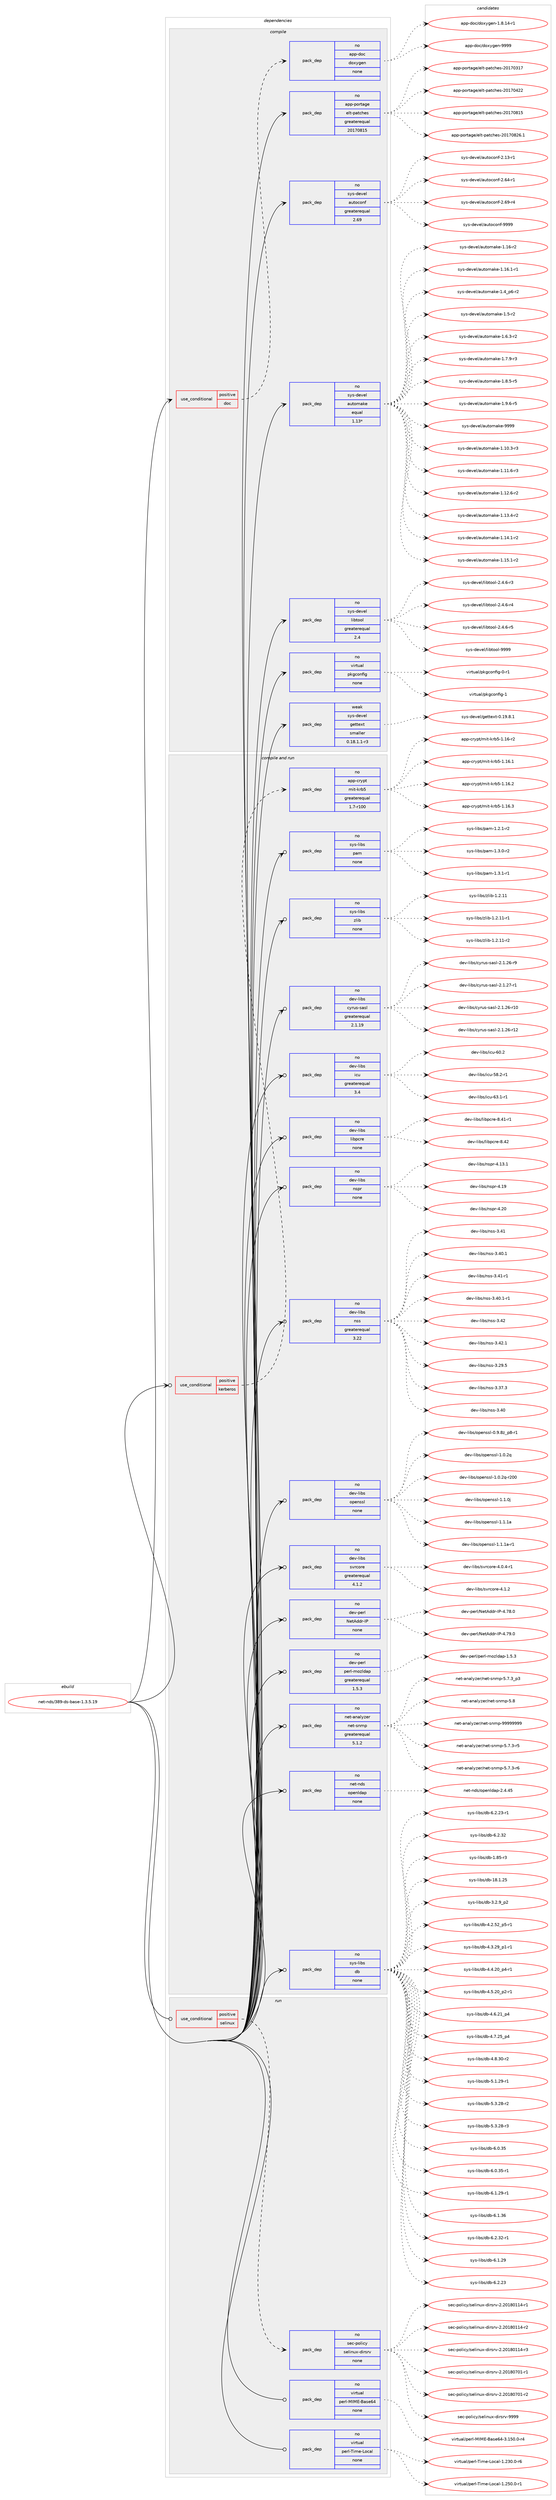 digraph prolog {

# *************
# Graph options
# *************

newrank=true;
concentrate=true;
compound=true;
graph [rankdir=LR,fontname=Helvetica,fontsize=10,ranksep=1.5];#, ranksep=2.5, nodesep=0.2];
edge  [arrowhead=vee];
node  [fontname=Helvetica,fontsize=10];

# **********
# The ebuild
# **********

subgraph cluster_leftcol {
color=gray;
rank=same;
label=<<i>ebuild</i>>;
id [label="net-nds/389-ds-base-1.3.5.19", color=red, width=4, href="../net-nds/389-ds-base-1.3.5.19.svg"];
}

# ****************
# The dependencies
# ****************

subgraph cluster_midcol {
color=gray;
label=<<i>dependencies</i>>;
subgraph cluster_compile {
fillcolor="#eeeeee";
style=filled;
label=<<i>compile</i>>;
subgraph cond730 {
dependency4097 [label=<<TABLE BORDER="0" CELLBORDER="1" CELLSPACING="0" CELLPADDING="4"><TR><TD ROWSPAN="3" CELLPADDING="10">use_conditional</TD></TR><TR><TD>positive</TD></TR><TR><TD>doc</TD></TR></TABLE>>, shape=none, color=red];
subgraph pack3252 {
dependency4098 [label=<<TABLE BORDER="0" CELLBORDER="1" CELLSPACING="0" CELLPADDING="4" WIDTH="220"><TR><TD ROWSPAN="6" CELLPADDING="30">pack_dep</TD></TR><TR><TD WIDTH="110">no</TD></TR><TR><TD>app-doc</TD></TR><TR><TD>doxygen</TD></TR><TR><TD>none</TD></TR><TR><TD></TD></TR></TABLE>>, shape=none, color=blue];
}
dependency4097:e -> dependency4098:w [weight=20,style="dashed",arrowhead="vee"];
}
id:e -> dependency4097:w [weight=20,style="solid",arrowhead="vee"];
subgraph pack3253 {
dependency4099 [label=<<TABLE BORDER="0" CELLBORDER="1" CELLSPACING="0" CELLPADDING="4" WIDTH="220"><TR><TD ROWSPAN="6" CELLPADDING="30">pack_dep</TD></TR><TR><TD WIDTH="110">no</TD></TR><TR><TD>app-portage</TD></TR><TR><TD>elt-patches</TD></TR><TR><TD>greaterequal</TD></TR><TR><TD>20170815</TD></TR></TABLE>>, shape=none, color=blue];
}
id:e -> dependency4099:w [weight=20,style="solid",arrowhead="vee"];
subgraph pack3254 {
dependency4100 [label=<<TABLE BORDER="0" CELLBORDER="1" CELLSPACING="0" CELLPADDING="4" WIDTH="220"><TR><TD ROWSPAN="6" CELLPADDING="30">pack_dep</TD></TR><TR><TD WIDTH="110">no</TD></TR><TR><TD>sys-devel</TD></TR><TR><TD>autoconf</TD></TR><TR><TD>greaterequal</TD></TR><TR><TD>2.69</TD></TR></TABLE>>, shape=none, color=blue];
}
id:e -> dependency4100:w [weight=20,style="solid",arrowhead="vee"];
subgraph pack3255 {
dependency4101 [label=<<TABLE BORDER="0" CELLBORDER="1" CELLSPACING="0" CELLPADDING="4" WIDTH="220"><TR><TD ROWSPAN="6" CELLPADDING="30">pack_dep</TD></TR><TR><TD WIDTH="110">no</TD></TR><TR><TD>sys-devel</TD></TR><TR><TD>automake</TD></TR><TR><TD>equal</TD></TR><TR><TD>1.13*</TD></TR></TABLE>>, shape=none, color=blue];
}
id:e -> dependency4101:w [weight=20,style="solid",arrowhead="vee"];
subgraph pack3256 {
dependency4102 [label=<<TABLE BORDER="0" CELLBORDER="1" CELLSPACING="0" CELLPADDING="4" WIDTH="220"><TR><TD ROWSPAN="6" CELLPADDING="30">pack_dep</TD></TR><TR><TD WIDTH="110">no</TD></TR><TR><TD>sys-devel</TD></TR><TR><TD>libtool</TD></TR><TR><TD>greaterequal</TD></TR><TR><TD>2.4</TD></TR></TABLE>>, shape=none, color=blue];
}
id:e -> dependency4102:w [weight=20,style="solid",arrowhead="vee"];
subgraph pack3257 {
dependency4103 [label=<<TABLE BORDER="0" CELLBORDER="1" CELLSPACING="0" CELLPADDING="4" WIDTH="220"><TR><TD ROWSPAN="6" CELLPADDING="30">pack_dep</TD></TR><TR><TD WIDTH="110">no</TD></TR><TR><TD>virtual</TD></TR><TR><TD>pkgconfig</TD></TR><TR><TD>none</TD></TR><TR><TD></TD></TR></TABLE>>, shape=none, color=blue];
}
id:e -> dependency4103:w [weight=20,style="solid",arrowhead="vee"];
subgraph pack3258 {
dependency4104 [label=<<TABLE BORDER="0" CELLBORDER="1" CELLSPACING="0" CELLPADDING="4" WIDTH="220"><TR><TD ROWSPAN="6" CELLPADDING="30">pack_dep</TD></TR><TR><TD WIDTH="110">weak</TD></TR><TR><TD>sys-devel</TD></TR><TR><TD>gettext</TD></TR><TR><TD>smaller</TD></TR><TR><TD>0.18.1.1-r3</TD></TR></TABLE>>, shape=none, color=blue];
}
id:e -> dependency4104:w [weight=20,style="solid",arrowhead="vee"];
}
subgraph cluster_compileandrun {
fillcolor="#eeeeee";
style=filled;
label=<<i>compile and run</i>>;
subgraph cond731 {
dependency4105 [label=<<TABLE BORDER="0" CELLBORDER="1" CELLSPACING="0" CELLPADDING="4"><TR><TD ROWSPAN="3" CELLPADDING="10">use_conditional</TD></TR><TR><TD>positive</TD></TR><TR><TD>kerberos</TD></TR></TABLE>>, shape=none, color=red];
subgraph pack3259 {
dependency4106 [label=<<TABLE BORDER="0" CELLBORDER="1" CELLSPACING="0" CELLPADDING="4" WIDTH="220"><TR><TD ROWSPAN="6" CELLPADDING="30">pack_dep</TD></TR><TR><TD WIDTH="110">no</TD></TR><TR><TD>app-crypt</TD></TR><TR><TD>mit-krb5</TD></TR><TR><TD>greaterequal</TD></TR><TR><TD>1.7-r100</TD></TR></TABLE>>, shape=none, color=blue];
}
dependency4105:e -> dependency4106:w [weight=20,style="dashed",arrowhead="vee"];
}
id:e -> dependency4105:w [weight=20,style="solid",arrowhead="odotvee"];
subgraph pack3260 {
dependency4107 [label=<<TABLE BORDER="0" CELLBORDER="1" CELLSPACING="0" CELLPADDING="4" WIDTH="220"><TR><TD ROWSPAN="6" CELLPADDING="30">pack_dep</TD></TR><TR><TD WIDTH="110">no</TD></TR><TR><TD>dev-libs</TD></TR><TR><TD>cyrus-sasl</TD></TR><TR><TD>greaterequal</TD></TR><TR><TD>2.1.19</TD></TR></TABLE>>, shape=none, color=blue];
}
id:e -> dependency4107:w [weight=20,style="solid",arrowhead="odotvee"];
subgraph pack3261 {
dependency4108 [label=<<TABLE BORDER="0" CELLBORDER="1" CELLSPACING="0" CELLPADDING="4" WIDTH="220"><TR><TD ROWSPAN="6" CELLPADDING="30">pack_dep</TD></TR><TR><TD WIDTH="110">no</TD></TR><TR><TD>dev-libs</TD></TR><TR><TD>icu</TD></TR><TR><TD>greaterequal</TD></TR><TR><TD>3.4</TD></TR></TABLE>>, shape=none, color=blue];
}
id:e -> dependency4108:w [weight=20,style="solid",arrowhead="odotvee"];
subgraph pack3262 {
dependency4109 [label=<<TABLE BORDER="0" CELLBORDER="1" CELLSPACING="0" CELLPADDING="4" WIDTH="220"><TR><TD ROWSPAN="6" CELLPADDING="30">pack_dep</TD></TR><TR><TD WIDTH="110">no</TD></TR><TR><TD>dev-libs</TD></TR><TR><TD>libpcre</TD></TR><TR><TD>none</TD></TR><TR><TD></TD></TR></TABLE>>, shape=none, color=blue];
}
id:e -> dependency4109:w [weight=20,style="solid",arrowhead="odotvee"];
subgraph pack3263 {
dependency4110 [label=<<TABLE BORDER="0" CELLBORDER="1" CELLSPACING="0" CELLPADDING="4" WIDTH="220"><TR><TD ROWSPAN="6" CELLPADDING="30">pack_dep</TD></TR><TR><TD WIDTH="110">no</TD></TR><TR><TD>dev-libs</TD></TR><TR><TD>nspr</TD></TR><TR><TD>none</TD></TR><TR><TD></TD></TR></TABLE>>, shape=none, color=blue];
}
id:e -> dependency4110:w [weight=20,style="solid",arrowhead="odotvee"];
subgraph pack3264 {
dependency4111 [label=<<TABLE BORDER="0" CELLBORDER="1" CELLSPACING="0" CELLPADDING="4" WIDTH="220"><TR><TD ROWSPAN="6" CELLPADDING="30">pack_dep</TD></TR><TR><TD WIDTH="110">no</TD></TR><TR><TD>dev-libs</TD></TR><TR><TD>nss</TD></TR><TR><TD>greaterequal</TD></TR><TR><TD>3.22</TD></TR></TABLE>>, shape=none, color=blue];
}
id:e -> dependency4111:w [weight=20,style="solid",arrowhead="odotvee"];
subgraph pack3265 {
dependency4112 [label=<<TABLE BORDER="0" CELLBORDER="1" CELLSPACING="0" CELLPADDING="4" WIDTH="220"><TR><TD ROWSPAN="6" CELLPADDING="30">pack_dep</TD></TR><TR><TD WIDTH="110">no</TD></TR><TR><TD>dev-libs</TD></TR><TR><TD>openssl</TD></TR><TR><TD>none</TD></TR><TR><TD></TD></TR></TABLE>>, shape=none, color=blue];
}
id:e -> dependency4112:w [weight=20,style="solid",arrowhead="odotvee"];
subgraph pack3266 {
dependency4113 [label=<<TABLE BORDER="0" CELLBORDER="1" CELLSPACING="0" CELLPADDING="4" WIDTH="220"><TR><TD ROWSPAN="6" CELLPADDING="30">pack_dep</TD></TR><TR><TD WIDTH="110">no</TD></TR><TR><TD>dev-libs</TD></TR><TR><TD>svrcore</TD></TR><TR><TD>greaterequal</TD></TR><TR><TD>4.1.2</TD></TR></TABLE>>, shape=none, color=blue];
}
id:e -> dependency4113:w [weight=20,style="solid",arrowhead="odotvee"];
subgraph pack3267 {
dependency4114 [label=<<TABLE BORDER="0" CELLBORDER="1" CELLSPACING="0" CELLPADDING="4" WIDTH="220"><TR><TD ROWSPAN="6" CELLPADDING="30">pack_dep</TD></TR><TR><TD WIDTH="110">no</TD></TR><TR><TD>dev-perl</TD></TR><TR><TD>NetAddr-IP</TD></TR><TR><TD>none</TD></TR><TR><TD></TD></TR></TABLE>>, shape=none, color=blue];
}
id:e -> dependency4114:w [weight=20,style="solid",arrowhead="odotvee"];
subgraph pack3268 {
dependency4115 [label=<<TABLE BORDER="0" CELLBORDER="1" CELLSPACING="0" CELLPADDING="4" WIDTH="220"><TR><TD ROWSPAN="6" CELLPADDING="30">pack_dep</TD></TR><TR><TD WIDTH="110">no</TD></TR><TR><TD>dev-perl</TD></TR><TR><TD>perl-mozldap</TD></TR><TR><TD>greaterequal</TD></TR><TR><TD>1.5.3</TD></TR></TABLE>>, shape=none, color=blue];
}
id:e -> dependency4115:w [weight=20,style="solid",arrowhead="odotvee"];
subgraph pack3269 {
dependency4116 [label=<<TABLE BORDER="0" CELLBORDER="1" CELLSPACING="0" CELLPADDING="4" WIDTH="220"><TR><TD ROWSPAN="6" CELLPADDING="30">pack_dep</TD></TR><TR><TD WIDTH="110">no</TD></TR><TR><TD>net-analyzer</TD></TR><TR><TD>net-snmp</TD></TR><TR><TD>greaterequal</TD></TR><TR><TD>5.1.2</TD></TR></TABLE>>, shape=none, color=blue];
}
id:e -> dependency4116:w [weight=20,style="solid",arrowhead="odotvee"];
subgraph pack3270 {
dependency4117 [label=<<TABLE BORDER="0" CELLBORDER="1" CELLSPACING="0" CELLPADDING="4" WIDTH="220"><TR><TD ROWSPAN="6" CELLPADDING="30">pack_dep</TD></TR><TR><TD WIDTH="110">no</TD></TR><TR><TD>net-nds</TD></TR><TR><TD>openldap</TD></TR><TR><TD>none</TD></TR><TR><TD></TD></TR></TABLE>>, shape=none, color=blue];
}
id:e -> dependency4117:w [weight=20,style="solid",arrowhead="odotvee"];
subgraph pack3271 {
dependency4118 [label=<<TABLE BORDER="0" CELLBORDER="1" CELLSPACING="0" CELLPADDING="4" WIDTH="220"><TR><TD ROWSPAN="6" CELLPADDING="30">pack_dep</TD></TR><TR><TD WIDTH="110">no</TD></TR><TR><TD>sys-libs</TD></TR><TR><TD>db</TD></TR><TR><TD>none</TD></TR><TR><TD></TD></TR></TABLE>>, shape=none, color=blue];
}
id:e -> dependency4118:w [weight=20,style="solid",arrowhead="odotvee"];
subgraph pack3272 {
dependency4119 [label=<<TABLE BORDER="0" CELLBORDER="1" CELLSPACING="0" CELLPADDING="4" WIDTH="220"><TR><TD ROWSPAN="6" CELLPADDING="30">pack_dep</TD></TR><TR><TD WIDTH="110">no</TD></TR><TR><TD>sys-libs</TD></TR><TR><TD>pam</TD></TR><TR><TD>none</TD></TR><TR><TD></TD></TR></TABLE>>, shape=none, color=blue];
}
id:e -> dependency4119:w [weight=20,style="solid",arrowhead="odotvee"];
subgraph pack3273 {
dependency4120 [label=<<TABLE BORDER="0" CELLBORDER="1" CELLSPACING="0" CELLPADDING="4" WIDTH="220"><TR><TD ROWSPAN="6" CELLPADDING="30">pack_dep</TD></TR><TR><TD WIDTH="110">no</TD></TR><TR><TD>sys-libs</TD></TR><TR><TD>zlib</TD></TR><TR><TD>none</TD></TR><TR><TD></TD></TR></TABLE>>, shape=none, color=blue];
}
id:e -> dependency4120:w [weight=20,style="solid",arrowhead="odotvee"];
}
subgraph cluster_run {
fillcolor="#eeeeee";
style=filled;
label=<<i>run</i>>;
subgraph cond732 {
dependency4121 [label=<<TABLE BORDER="0" CELLBORDER="1" CELLSPACING="0" CELLPADDING="4"><TR><TD ROWSPAN="3" CELLPADDING="10">use_conditional</TD></TR><TR><TD>positive</TD></TR><TR><TD>selinux</TD></TR></TABLE>>, shape=none, color=red];
subgraph pack3274 {
dependency4122 [label=<<TABLE BORDER="0" CELLBORDER="1" CELLSPACING="0" CELLPADDING="4" WIDTH="220"><TR><TD ROWSPAN="6" CELLPADDING="30">pack_dep</TD></TR><TR><TD WIDTH="110">no</TD></TR><TR><TD>sec-policy</TD></TR><TR><TD>selinux-dirsrv</TD></TR><TR><TD>none</TD></TR><TR><TD></TD></TR></TABLE>>, shape=none, color=blue];
}
dependency4121:e -> dependency4122:w [weight=20,style="dashed",arrowhead="vee"];
}
id:e -> dependency4121:w [weight=20,style="solid",arrowhead="odot"];
subgraph pack3275 {
dependency4123 [label=<<TABLE BORDER="0" CELLBORDER="1" CELLSPACING="0" CELLPADDING="4" WIDTH="220"><TR><TD ROWSPAN="6" CELLPADDING="30">pack_dep</TD></TR><TR><TD WIDTH="110">no</TD></TR><TR><TD>virtual</TD></TR><TR><TD>perl-MIME-Base64</TD></TR><TR><TD>none</TD></TR><TR><TD></TD></TR></TABLE>>, shape=none, color=blue];
}
id:e -> dependency4123:w [weight=20,style="solid",arrowhead="odot"];
subgraph pack3276 {
dependency4124 [label=<<TABLE BORDER="0" CELLBORDER="1" CELLSPACING="0" CELLPADDING="4" WIDTH="220"><TR><TD ROWSPAN="6" CELLPADDING="30">pack_dep</TD></TR><TR><TD WIDTH="110">no</TD></TR><TR><TD>virtual</TD></TR><TR><TD>perl-Time-Local</TD></TR><TR><TD>none</TD></TR><TR><TD></TD></TR></TABLE>>, shape=none, color=blue];
}
id:e -> dependency4124:w [weight=20,style="solid",arrowhead="odot"];
}
}

# **************
# The candidates
# **************

subgraph cluster_choices {
rank=same;
color=gray;
label=<<i>candidates</i>>;

subgraph choice3252 {
color=black;
nodesep=1;
choice97112112451001119947100111120121103101110454946564649524511449 [label="app-doc/doxygen-1.8.14-r1", color=red, width=4,href="../app-doc/doxygen-1.8.14-r1.svg"];
choice971121124510011199471001111201211031011104557575757 [label="app-doc/doxygen-9999", color=red, width=4,href="../app-doc/doxygen-9999.svg"];
dependency4098:e -> choice97112112451001119947100111120121103101110454946564649524511449:w [style=dotted,weight="100"];
dependency4098:e -> choice971121124510011199471001111201211031011104557575757:w [style=dotted,weight="100"];
}
subgraph choice3253 {
color=black;
nodesep=1;
choice97112112451121111141169710310147101108116451129711699104101115455048495548514955 [label="app-portage/elt-patches-20170317", color=red, width=4,href="../app-portage/elt-patches-20170317.svg"];
choice97112112451121111141169710310147101108116451129711699104101115455048495548525050 [label="app-portage/elt-patches-20170422", color=red, width=4,href="../app-portage/elt-patches-20170422.svg"];
choice97112112451121111141169710310147101108116451129711699104101115455048495548564953 [label="app-portage/elt-patches-20170815", color=red, width=4,href="../app-portage/elt-patches-20170815.svg"];
choice971121124511211111411697103101471011081164511297116991041011154550484955485650544649 [label="app-portage/elt-patches-20170826.1", color=red, width=4,href="../app-portage/elt-patches-20170826.1.svg"];
dependency4099:e -> choice97112112451121111141169710310147101108116451129711699104101115455048495548514955:w [style=dotted,weight="100"];
dependency4099:e -> choice97112112451121111141169710310147101108116451129711699104101115455048495548525050:w [style=dotted,weight="100"];
dependency4099:e -> choice97112112451121111141169710310147101108116451129711699104101115455048495548564953:w [style=dotted,weight="100"];
dependency4099:e -> choice971121124511211111411697103101471011081164511297116991041011154550484955485650544649:w [style=dotted,weight="100"];
}
subgraph choice3254 {
color=black;
nodesep=1;
choice1151211154510010111810110847971171161119911111010245504649514511449 [label="sys-devel/autoconf-2.13-r1", color=red, width=4,href="../sys-devel/autoconf-2.13-r1.svg"];
choice1151211154510010111810110847971171161119911111010245504654524511449 [label="sys-devel/autoconf-2.64-r1", color=red, width=4,href="../sys-devel/autoconf-2.64-r1.svg"];
choice1151211154510010111810110847971171161119911111010245504654574511452 [label="sys-devel/autoconf-2.69-r4", color=red, width=4,href="../sys-devel/autoconf-2.69-r4.svg"];
choice115121115451001011181011084797117116111991111101024557575757 [label="sys-devel/autoconf-9999", color=red, width=4,href="../sys-devel/autoconf-9999.svg"];
dependency4100:e -> choice1151211154510010111810110847971171161119911111010245504649514511449:w [style=dotted,weight="100"];
dependency4100:e -> choice1151211154510010111810110847971171161119911111010245504654524511449:w [style=dotted,weight="100"];
dependency4100:e -> choice1151211154510010111810110847971171161119911111010245504654574511452:w [style=dotted,weight="100"];
dependency4100:e -> choice115121115451001011181011084797117116111991111101024557575757:w [style=dotted,weight="100"];
}
subgraph choice3255 {
color=black;
nodesep=1;
choice11512111545100101118101108479711711611110997107101454946494846514511451 [label="sys-devel/automake-1.10.3-r3", color=red, width=4,href="../sys-devel/automake-1.10.3-r3.svg"];
choice11512111545100101118101108479711711611110997107101454946494946544511451 [label="sys-devel/automake-1.11.6-r3", color=red, width=4,href="../sys-devel/automake-1.11.6-r3.svg"];
choice11512111545100101118101108479711711611110997107101454946495046544511450 [label="sys-devel/automake-1.12.6-r2", color=red, width=4,href="../sys-devel/automake-1.12.6-r2.svg"];
choice11512111545100101118101108479711711611110997107101454946495146524511450 [label="sys-devel/automake-1.13.4-r2", color=red, width=4,href="../sys-devel/automake-1.13.4-r2.svg"];
choice11512111545100101118101108479711711611110997107101454946495246494511450 [label="sys-devel/automake-1.14.1-r2", color=red, width=4,href="../sys-devel/automake-1.14.1-r2.svg"];
choice11512111545100101118101108479711711611110997107101454946495346494511450 [label="sys-devel/automake-1.15.1-r2", color=red, width=4,href="../sys-devel/automake-1.15.1-r2.svg"];
choice1151211154510010111810110847971171161111099710710145494649544511450 [label="sys-devel/automake-1.16-r2", color=red, width=4,href="../sys-devel/automake-1.16-r2.svg"];
choice11512111545100101118101108479711711611110997107101454946495446494511449 [label="sys-devel/automake-1.16.1-r1", color=red, width=4,href="../sys-devel/automake-1.16.1-r1.svg"];
choice115121115451001011181011084797117116111109971071014549465295112544511450 [label="sys-devel/automake-1.4_p6-r2", color=red, width=4,href="../sys-devel/automake-1.4_p6-r2.svg"];
choice11512111545100101118101108479711711611110997107101454946534511450 [label="sys-devel/automake-1.5-r2", color=red, width=4,href="../sys-devel/automake-1.5-r2.svg"];
choice115121115451001011181011084797117116111109971071014549465446514511450 [label="sys-devel/automake-1.6.3-r2", color=red, width=4,href="../sys-devel/automake-1.6.3-r2.svg"];
choice115121115451001011181011084797117116111109971071014549465546574511451 [label="sys-devel/automake-1.7.9-r3", color=red, width=4,href="../sys-devel/automake-1.7.9-r3.svg"];
choice115121115451001011181011084797117116111109971071014549465646534511453 [label="sys-devel/automake-1.8.5-r5", color=red, width=4,href="../sys-devel/automake-1.8.5-r5.svg"];
choice115121115451001011181011084797117116111109971071014549465746544511453 [label="sys-devel/automake-1.9.6-r5", color=red, width=4,href="../sys-devel/automake-1.9.6-r5.svg"];
choice115121115451001011181011084797117116111109971071014557575757 [label="sys-devel/automake-9999", color=red, width=4,href="../sys-devel/automake-9999.svg"];
dependency4101:e -> choice11512111545100101118101108479711711611110997107101454946494846514511451:w [style=dotted,weight="100"];
dependency4101:e -> choice11512111545100101118101108479711711611110997107101454946494946544511451:w [style=dotted,weight="100"];
dependency4101:e -> choice11512111545100101118101108479711711611110997107101454946495046544511450:w [style=dotted,weight="100"];
dependency4101:e -> choice11512111545100101118101108479711711611110997107101454946495146524511450:w [style=dotted,weight="100"];
dependency4101:e -> choice11512111545100101118101108479711711611110997107101454946495246494511450:w [style=dotted,weight="100"];
dependency4101:e -> choice11512111545100101118101108479711711611110997107101454946495346494511450:w [style=dotted,weight="100"];
dependency4101:e -> choice1151211154510010111810110847971171161111099710710145494649544511450:w [style=dotted,weight="100"];
dependency4101:e -> choice11512111545100101118101108479711711611110997107101454946495446494511449:w [style=dotted,weight="100"];
dependency4101:e -> choice115121115451001011181011084797117116111109971071014549465295112544511450:w [style=dotted,weight="100"];
dependency4101:e -> choice11512111545100101118101108479711711611110997107101454946534511450:w [style=dotted,weight="100"];
dependency4101:e -> choice115121115451001011181011084797117116111109971071014549465446514511450:w [style=dotted,weight="100"];
dependency4101:e -> choice115121115451001011181011084797117116111109971071014549465546574511451:w [style=dotted,weight="100"];
dependency4101:e -> choice115121115451001011181011084797117116111109971071014549465646534511453:w [style=dotted,weight="100"];
dependency4101:e -> choice115121115451001011181011084797117116111109971071014549465746544511453:w [style=dotted,weight="100"];
dependency4101:e -> choice115121115451001011181011084797117116111109971071014557575757:w [style=dotted,weight="100"];
}
subgraph choice3256 {
color=black;
nodesep=1;
choice1151211154510010111810110847108105981161111111084550465246544511451 [label="sys-devel/libtool-2.4.6-r3", color=red, width=4,href="../sys-devel/libtool-2.4.6-r3.svg"];
choice1151211154510010111810110847108105981161111111084550465246544511452 [label="sys-devel/libtool-2.4.6-r4", color=red, width=4,href="../sys-devel/libtool-2.4.6-r4.svg"];
choice1151211154510010111810110847108105981161111111084550465246544511453 [label="sys-devel/libtool-2.4.6-r5", color=red, width=4,href="../sys-devel/libtool-2.4.6-r5.svg"];
choice1151211154510010111810110847108105981161111111084557575757 [label="sys-devel/libtool-9999", color=red, width=4,href="../sys-devel/libtool-9999.svg"];
dependency4102:e -> choice1151211154510010111810110847108105981161111111084550465246544511451:w [style=dotted,weight="100"];
dependency4102:e -> choice1151211154510010111810110847108105981161111111084550465246544511452:w [style=dotted,weight="100"];
dependency4102:e -> choice1151211154510010111810110847108105981161111111084550465246544511453:w [style=dotted,weight="100"];
dependency4102:e -> choice1151211154510010111810110847108105981161111111084557575757:w [style=dotted,weight="100"];
}
subgraph choice3257 {
color=black;
nodesep=1;
choice11810511411611797108471121071039911111010210510345484511449 [label="virtual/pkgconfig-0-r1", color=red, width=4,href="../virtual/pkgconfig-0-r1.svg"];
choice1181051141161179710847112107103991111101021051034549 [label="virtual/pkgconfig-1", color=red, width=4,href="../virtual/pkgconfig-1.svg"];
dependency4103:e -> choice11810511411611797108471121071039911111010210510345484511449:w [style=dotted,weight="100"];
dependency4103:e -> choice1181051141161179710847112107103991111101021051034549:w [style=dotted,weight="100"];
}
subgraph choice3258 {
color=black;
nodesep=1;
choice1151211154510010111810110847103101116116101120116454846495746564649 [label="sys-devel/gettext-0.19.8.1", color=red, width=4,href="../sys-devel/gettext-0.19.8.1.svg"];
dependency4104:e -> choice1151211154510010111810110847103101116116101120116454846495746564649:w [style=dotted,weight="100"];
}
subgraph choice3259 {
color=black;
nodesep=1;
choice9711211245991141211121164710910511645107114985345494649544511450 [label="app-crypt/mit-krb5-1.16-r2", color=red, width=4,href="../app-crypt/mit-krb5-1.16-r2.svg"];
choice9711211245991141211121164710910511645107114985345494649544649 [label="app-crypt/mit-krb5-1.16.1", color=red, width=4,href="../app-crypt/mit-krb5-1.16.1.svg"];
choice9711211245991141211121164710910511645107114985345494649544650 [label="app-crypt/mit-krb5-1.16.2", color=red, width=4,href="../app-crypt/mit-krb5-1.16.2.svg"];
choice9711211245991141211121164710910511645107114985345494649544651 [label="app-crypt/mit-krb5-1.16.3", color=red, width=4,href="../app-crypt/mit-krb5-1.16.3.svg"];
dependency4106:e -> choice9711211245991141211121164710910511645107114985345494649544511450:w [style=dotted,weight="100"];
dependency4106:e -> choice9711211245991141211121164710910511645107114985345494649544649:w [style=dotted,weight="100"];
dependency4106:e -> choice9711211245991141211121164710910511645107114985345494649544650:w [style=dotted,weight="100"];
dependency4106:e -> choice9711211245991141211121164710910511645107114985345494649544651:w [style=dotted,weight="100"];
}
subgraph choice3260 {
color=black;
nodesep=1;
choice10010111845108105981154799121114117115451159711510845504649465054451144948 [label="dev-libs/cyrus-sasl-2.1.26-r10", color=red, width=4,href="../dev-libs/cyrus-sasl-2.1.26-r10.svg"];
choice10010111845108105981154799121114117115451159711510845504649465054451144950 [label="dev-libs/cyrus-sasl-2.1.26-r12", color=red, width=4,href="../dev-libs/cyrus-sasl-2.1.26-r12.svg"];
choice100101118451081059811547991211141171154511597115108455046494650544511457 [label="dev-libs/cyrus-sasl-2.1.26-r9", color=red, width=4,href="../dev-libs/cyrus-sasl-2.1.26-r9.svg"];
choice100101118451081059811547991211141171154511597115108455046494650554511449 [label="dev-libs/cyrus-sasl-2.1.27-r1", color=red, width=4,href="../dev-libs/cyrus-sasl-2.1.27-r1.svg"];
dependency4107:e -> choice10010111845108105981154799121114117115451159711510845504649465054451144948:w [style=dotted,weight="100"];
dependency4107:e -> choice10010111845108105981154799121114117115451159711510845504649465054451144950:w [style=dotted,weight="100"];
dependency4107:e -> choice100101118451081059811547991211141171154511597115108455046494650544511457:w [style=dotted,weight="100"];
dependency4107:e -> choice100101118451081059811547991211141171154511597115108455046494650554511449:w [style=dotted,weight="100"];
}
subgraph choice3261 {
color=black;
nodesep=1;
choice100101118451081059811547105991174554484650 [label="dev-libs/icu-60.2", color=red, width=4,href="../dev-libs/icu-60.2.svg"];
choice1001011184510810598115471059911745535646504511449 [label="dev-libs/icu-58.2-r1", color=red, width=4,href="../dev-libs/icu-58.2-r1.svg"];
choice1001011184510810598115471059911745545146494511449 [label="dev-libs/icu-63.1-r1", color=red, width=4,href="../dev-libs/icu-63.1-r1.svg"];
dependency4108:e -> choice100101118451081059811547105991174554484650:w [style=dotted,weight="100"];
dependency4108:e -> choice1001011184510810598115471059911745535646504511449:w [style=dotted,weight="100"];
dependency4108:e -> choice1001011184510810598115471059911745545146494511449:w [style=dotted,weight="100"];
}
subgraph choice3262 {
color=black;
nodesep=1;
choice100101118451081059811547108105981129911410145564652494511449 [label="dev-libs/libpcre-8.41-r1", color=red, width=4,href="../dev-libs/libpcre-8.41-r1.svg"];
choice10010111845108105981154710810598112991141014556465250 [label="dev-libs/libpcre-8.42", color=red, width=4,href="../dev-libs/libpcre-8.42.svg"];
dependency4109:e -> choice100101118451081059811547108105981129911410145564652494511449:w [style=dotted,weight="100"];
dependency4109:e -> choice10010111845108105981154710810598112991141014556465250:w [style=dotted,weight="100"];
}
subgraph choice3263 {
color=black;
nodesep=1;
choice10010111845108105981154711011511211445524649514649 [label="dev-libs/nspr-4.13.1", color=red, width=4,href="../dev-libs/nspr-4.13.1.svg"];
choice1001011184510810598115471101151121144552464957 [label="dev-libs/nspr-4.19", color=red, width=4,href="../dev-libs/nspr-4.19.svg"];
choice1001011184510810598115471101151121144552465048 [label="dev-libs/nspr-4.20", color=red, width=4,href="../dev-libs/nspr-4.20.svg"];
dependency4110:e -> choice10010111845108105981154711011511211445524649514649:w [style=dotted,weight="100"];
dependency4110:e -> choice1001011184510810598115471101151121144552464957:w [style=dotted,weight="100"];
dependency4110:e -> choice1001011184510810598115471101151121144552465048:w [style=dotted,weight="100"];
}
subgraph choice3264 {
color=black;
nodesep=1;
choice10010111845108105981154711011511545514650574653 [label="dev-libs/nss-3.29.5", color=red, width=4,href="../dev-libs/nss-3.29.5.svg"];
choice10010111845108105981154711011511545514651554651 [label="dev-libs/nss-3.37.3", color=red, width=4,href="../dev-libs/nss-3.37.3.svg"];
choice1001011184510810598115471101151154551465248 [label="dev-libs/nss-3.40", color=red, width=4,href="../dev-libs/nss-3.40.svg"];
choice1001011184510810598115471101151154551465249 [label="dev-libs/nss-3.41", color=red, width=4,href="../dev-libs/nss-3.41.svg"];
choice10010111845108105981154711011511545514652484649 [label="dev-libs/nss-3.40.1", color=red, width=4,href="../dev-libs/nss-3.40.1.svg"];
choice10010111845108105981154711011511545514652494511449 [label="dev-libs/nss-3.41-r1", color=red, width=4,href="../dev-libs/nss-3.41-r1.svg"];
choice100101118451081059811547110115115455146524846494511449 [label="dev-libs/nss-3.40.1-r1", color=red, width=4,href="../dev-libs/nss-3.40.1-r1.svg"];
choice1001011184510810598115471101151154551465250 [label="dev-libs/nss-3.42", color=red, width=4,href="../dev-libs/nss-3.42.svg"];
choice10010111845108105981154711011511545514652504649 [label="dev-libs/nss-3.42.1", color=red, width=4,href="../dev-libs/nss-3.42.1.svg"];
dependency4111:e -> choice10010111845108105981154711011511545514650574653:w [style=dotted,weight="100"];
dependency4111:e -> choice10010111845108105981154711011511545514651554651:w [style=dotted,weight="100"];
dependency4111:e -> choice1001011184510810598115471101151154551465248:w [style=dotted,weight="100"];
dependency4111:e -> choice1001011184510810598115471101151154551465249:w [style=dotted,weight="100"];
dependency4111:e -> choice10010111845108105981154711011511545514652484649:w [style=dotted,weight="100"];
dependency4111:e -> choice10010111845108105981154711011511545514652494511449:w [style=dotted,weight="100"];
dependency4111:e -> choice100101118451081059811547110115115455146524846494511449:w [style=dotted,weight="100"];
dependency4111:e -> choice1001011184510810598115471101151154551465250:w [style=dotted,weight="100"];
dependency4111:e -> choice10010111845108105981154711011511545514652504649:w [style=dotted,weight="100"];
}
subgraph choice3265 {
color=black;
nodesep=1;
choice10010111845108105981154711111210111011511510845484657465612295112564511449 [label="dev-libs/openssl-0.9.8z_p8-r1", color=red, width=4,href="../dev-libs/openssl-0.9.8z_p8-r1.svg"];
choice100101118451081059811547111112101110115115108454946484650113 [label="dev-libs/openssl-1.0.2q", color=red, width=4,href="../dev-libs/openssl-1.0.2q.svg"];
choice10010111845108105981154711111210111011511510845494648465011345114504848 [label="dev-libs/openssl-1.0.2q-r200", color=red, width=4,href="../dev-libs/openssl-1.0.2q-r200.svg"];
choice100101118451081059811547111112101110115115108454946494648106 [label="dev-libs/openssl-1.1.0j", color=red, width=4,href="../dev-libs/openssl-1.1.0j.svg"];
choice10010111845108105981154711111210111011511510845494649464997 [label="dev-libs/openssl-1.1.1a", color=red, width=4,href="../dev-libs/openssl-1.1.1a.svg"];
choice100101118451081059811547111112101110115115108454946494649974511449 [label="dev-libs/openssl-1.1.1a-r1", color=red, width=4,href="../dev-libs/openssl-1.1.1a-r1.svg"];
dependency4112:e -> choice10010111845108105981154711111210111011511510845484657465612295112564511449:w [style=dotted,weight="100"];
dependency4112:e -> choice100101118451081059811547111112101110115115108454946484650113:w [style=dotted,weight="100"];
dependency4112:e -> choice10010111845108105981154711111210111011511510845494648465011345114504848:w [style=dotted,weight="100"];
dependency4112:e -> choice100101118451081059811547111112101110115115108454946494648106:w [style=dotted,weight="100"];
dependency4112:e -> choice10010111845108105981154711111210111011511510845494649464997:w [style=dotted,weight="100"];
dependency4112:e -> choice100101118451081059811547111112101110115115108454946494649974511449:w [style=dotted,weight="100"];
}
subgraph choice3266 {
color=black;
nodesep=1;
choice100101118451081059811547115118114991111141014552464846524511449 [label="dev-libs/svrcore-4.0.4-r1", color=red, width=4,href="../dev-libs/svrcore-4.0.4-r1.svg"];
choice10010111845108105981154711511811499111114101455246494650 [label="dev-libs/svrcore-4.1.2", color=red, width=4,href="../dev-libs/svrcore-4.1.2.svg"];
dependency4113:e -> choice100101118451081059811547115118114991111141014552464846524511449:w [style=dotted,weight="100"];
dependency4113:e -> choice10010111845108105981154711511811499111114101455246494650:w [style=dotted,weight="100"];
}
subgraph choice3267 {
color=black;
nodesep=1;
choice1001011184511210111410847781011166510010011445738045524655564648 [label="dev-perl/NetAddr-IP-4.78.0", color=red, width=4,href="../dev-perl/NetAddr-IP-4.78.0.svg"];
choice1001011184511210111410847781011166510010011445738045524655574648 [label="dev-perl/NetAddr-IP-4.79.0", color=red, width=4,href="../dev-perl/NetAddr-IP-4.79.0.svg"];
dependency4114:e -> choice1001011184511210111410847781011166510010011445738045524655564648:w [style=dotted,weight="100"];
dependency4114:e -> choice1001011184511210111410847781011166510010011445738045524655574648:w [style=dotted,weight="100"];
}
subgraph choice3268 {
color=black;
nodesep=1;
choice10010111845112101114108471121011141084510911112210810097112454946534651 [label="dev-perl/perl-mozldap-1.5.3", color=red, width=4,href="../dev-perl/perl-mozldap-1.5.3.svg"];
dependency4115:e -> choice10010111845112101114108471121011141084510911112210810097112454946534651:w [style=dotted,weight="100"];
}
subgraph choice3269 {
color=black;
nodesep=1;
choice11010111645971109710812112210111447110101116451151101091124553465546514511453 [label="net-analyzer/net-snmp-5.7.3-r5", color=red, width=4,href="../net-analyzer/net-snmp-5.7.3-r5.svg"];
choice11010111645971109710812112210111447110101116451151101091124553465546514511454 [label="net-analyzer/net-snmp-5.7.3-r6", color=red, width=4,href="../net-analyzer/net-snmp-5.7.3-r6.svg"];
choice11010111645971109710812112210111447110101116451151101091124553465546519511251 [label="net-analyzer/net-snmp-5.7.3_p3", color=red, width=4,href="../net-analyzer/net-snmp-5.7.3_p3.svg"];
choice110101116459711097108121122101114471101011164511511010911245534656 [label="net-analyzer/net-snmp-5.8", color=red, width=4,href="../net-analyzer/net-snmp-5.8.svg"];
choice1101011164597110971081211221011144711010111645115110109112455757575757575757 [label="net-analyzer/net-snmp-99999999", color=red, width=4,href="../net-analyzer/net-snmp-99999999.svg"];
dependency4116:e -> choice11010111645971109710812112210111447110101116451151101091124553465546514511453:w [style=dotted,weight="100"];
dependency4116:e -> choice11010111645971109710812112210111447110101116451151101091124553465546514511454:w [style=dotted,weight="100"];
dependency4116:e -> choice11010111645971109710812112210111447110101116451151101091124553465546519511251:w [style=dotted,weight="100"];
dependency4116:e -> choice110101116459711097108121122101114471101011164511511010911245534656:w [style=dotted,weight="100"];
dependency4116:e -> choice1101011164597110971081211221011144711010111645115110109112455757575757575757:w [style=dotted,weight="100"];
}
subgraph choice3270 {
color=black;
nodesep=1;
choice11010111645110100115471111121011101081009711245504652465253 [label="net-nds/openldap-2.4.45", color=red, width=4,href="../net-nds/openldap-2.4.45.svg"];
dependency4117:e -> choice11010111645110100115471111121011101081009711245504652465253:w [style=dotted,weight="100"];
}
subgraph choice3271 {
color=black;
nodesep=1;
choice1151211154510810598115471009845544649465057 [label="sys-libs/db-6.1.29", color=red, width=4,href="../sys-libs/db-6.1.29.svg"];
choice1151211154510810598115471009845544650465051 [label="sys-libs/db-6.2.23", color=red, width=4,href="../sys-libs/db-6.2.23.svg"];
choice11512111545108105981154710098455446504650514511449 [label="sys-libs/db-6.2.23-r1", color=red, width=4,href="../sys-libs/db-6.2.23-r1.svg"];
choice1151211154510810598115471009845544650465150 [label="sys-libs/db-6.2.32", color=red, width=4,href="../sys-libs/db-6.2.32.svg"];
choice1151211154510810598115471009845494656534511451 [label="sys-libs/db-1.85-r3", color=red, width=4,href="../sys-libs/db-1.85-r3.svg"];
choice115121115451081059811547100984549564649465053 [label="sys-libs/db-18.1.25", color=red, width=4,href="../sys-libs/db-18.1.25.svg"];
choice115121115451081059811547100984551465046579511250 [label="sys-libs/db-3.2.9_p2", color=red, width=4,href="../sys-libs/db-3.2.9_p2.svg"];
choice115121115451081059811547100984552465046535095112534511449 [label="sys-libs/db-4.2.52_p5-r1", color=red, width=4,href="../sys-libs/db-4.2.52_p5-r1.svg"];
choice115121115451081059811547100984552465146505795112494511449 [label="sys-libs/db-4.3.29_p1-r1", color=red, width=4,href="../sys-libs/db-4.3.29_p1-r1.svg"];
choice115121115451081059811547100984552465246504895112524511449 [label="sys-libs/db-4.4.20_p4-r1", color=red, width=4,href="../sys-libs/db-4.4.20_p4-r1.svg"];
choice115121115451081059811547100984552465346504895112504511449 [label="sys-libs/db-4.5.20_p2-r1", color=red, width=4,href="../sys-libs/db-4.5.20_p2-r1.svg"];
choice11512111545108105981154710098455246544650499511252 [label="sys-libs/db-4.6.21_p4", color=red, width=4,href="../sys-libs/db-4.6.21_p4.svg"];
choice11512111545108105981154710098455246554650539511252 [label="sys-libs/db-4.7.25_p4", color=red, width=4,href="../sys-libs/db-4.7.25_p4.svg"];
choice11512111545108105981154710098455246564651484511450 [label="sys-libs/db-4.8.30-r2", color=red, width=4,href="../sys-libs/db-4.8.30-r2.svg"];
choice11512111545108105981154710098455346494650574511449 [label="sys-libs/db-5.1.29-r1", color=red, width=4,href="../sys-libs/db-5.1.29-r1.svg"];
choice11512111545108105981154710098455346514650564511450 [label="sys-libs/db-5.3.28-r2", color=red, width=4,href="../sys-libs/db-5.3.28-r2.svg"];
choice11512111545108105981154710098455346514650564511451 [label="sys-libs/db-5.3.28-r3", color=red, width=4,href="../sys-libs/db-5.3.28-r3.svg"];
choice1151211154510810598115471009845544648465153 [label="sys-libs/db-6.0.35", color=red, width=4,href="../sys-libs/db-6.0.35.svg"];
choice11512111545108105981154710098455446484651534511449 [label="sys-libs/db-6.0.35-r1", color=red, width=4,href="../sys-libs/db-6.0.35-r1.svg"];
choice11512111545108105981154710098455446494650574511449 [label="sys-libs/db-6.1.29-r1", color=red, width=4,href="../sys-libs/db-6.1.29-r1.svg"];
choice1151211154510810598115471009845544649465154 [label="sys-libs/db-6.1.36", color=red, width=4,href="../sys-libs/db-6.1.36.svg"];
choice11512111545108105981154710098455446504651504511449 [label="sys-libs/db-6.2.32-r1", color=red, width=4,href="../sys-libs/db-6.2.32-r1.svg"];
dependency4118:e -> choice1151211154510810598115471009845544649465057:w [style=dotted,weight="100"];
dependency4118:e -> choice1151211154510810598115471009845544650465051:w [style=dotted,weight="100"];
dependency4118:e -> choice11512111545108105981154710098455446504650514511449:w [style=dotted,weight="100"];
dependency4118:e -> choice1151211154510810598115471009845544650465150:w [style=dotted,weight="100"];
dependency4118:e -> choice1151211154510810598115471009845494656534511451:w [style=dotted,weight="100"];
dependency4118:e -> choice115121115451081059811547100984549564649465053:w [style=dotted,weight="100"];
dependency4118:e -> choice115121115451081059811547100984551465046579511250:w [style=dotted,weight="100"];
dependency4118:e -> choice115121115451081059811547100984552465046535095112534511449:w [style=dotted,weight="100"];
dependency4118:e -> choice115121115451081059811547100984552465146505795112494511449:w [style=dotted,weight="100"];
dependency4118:e -> choice115121115451081059811547100984552465246504895112524511449:w [style=dotted,weight="100"];
dependency4118:e -> choice115121115451081059811547100984552465346504895112504511449:w [style=dotted,weight="100"];
dependency4118:e -> choice11512111545108105981154710098455246544650499511252:w [style=dotted,weight="100"];
dependency4118:e -> choice11512111545108105981154710098455246554650539511252:w [style=dotted,weight="100"];
dependency4118:e -> choice11512111545108105981154710098455246564651484511450:w [style=dotted,weight="100"];
dependency4118:e -> choice11512111545108105981154710098455346494650574511449:w [style=dotted,weight="100"];
dependency4118:e -> choice11512111545108105981154710098455346514650564511450:w [style=dotted,weight="100"];
dependency4118:e -> choice11512111545108105981154710098455346514650564511451:w [style=dotted,weight="100"];
dependency4118:e -> choice1151211154510810598115471009845544648465153:w [style=dotted,weight="100"];
dependency4118:e -> choice11512111545108105981154710098455446484651534511449:w [style=dotted,weight="100"];
dependency4118:e -> choice11512111545108105981154710098455446494650574511449:w [style=dotted,weight="100"];
dependency4118:e -> choice1151211154510810598115471009845544649465154:w [style=dotted,weight="100"];
dependency4118:e -> choice11512111545108105981154710098455446504651504511449:w [style=dotted,weight="100"];
}
subgraph choice3272 {
color=black;
nodesep=1;
choice115121115451081059811547112971094549465046494511450 [label="sys-libs/pam-1.2.1-r2", color=red, width=4,href="../sys-libs/pam-1.2.1-r2.svg"];
choice115121115451081059811547112971094549465146484511450 [label="sys-libs/pam-1.3.0-r2", color=red, width=4,href="../sys-libs/pam-1.3.0-r2.svg"];
choice115121115451081059811547112971094549465146494511449 [label="sys-libs/pam-1.3.1-r1", color=red, width=4,href="../sys-libs/pam-1.3.1-r1.svg"];
dependency4119:e -> choice115121115451081059811547112971094549465046494511450:w [style=dotted,weight="100"];
dependency4119:e -> choice115121115451081059811547112971094549465146484511450:w [style=dotted,weight="100"];
dependency4119:e -> choice115121115451081059811547112971094549465146494511449:w [style=dotted,weight="100"];
}
subgraph choice3273 {
color=black;
nodesep=1;
choice1151211154510810598115471221081059845494650464949 [label="sys-libs/zlib-1.2.11", color=red, width=4,href="../sys-libs/zlib-1.2.11.svg"];
choice11512111545108105981154712210810598454946504649494511449 [label="sys-libs/zlib-1.2.11-r1", color=red, width=4,href="../sys-libs/zlib-1.2.11-r1.svg"];
choice11512111545108105981154712210810598454946504649494511450 [label="sys-libs/zlib-1.2.11-r2", color=red, width=4,href="../sys-libs/zlib-1.2.11-r2.svg"];
dependency4120:e -> choice1151211154510810598115471221081059845494650464949:w [style=dotted,weight="100"];
dependency4120:e -> choice11512111545108105981154712210810598454946504649494511449:w [style=dotted,weight="100"];
dependency4120:e -> choice11512111545108105981154712210810598454946504649494511450:w [style=dotted,weight="100"];
}
subgraph choice3274 {
color=black;
nodesep=1;
choice115101994511211110810599121471151011081051101171204510010511411511411845504650484956484949524511449 [label="sec-policy/selinux-dirsrv-2.20180114-r1", color=red, width=4,href="../sec-policy/selinux-dirsrv-2.20180114-r1.svg"];
choice115101994511211110810599121471151011081051101171204510010511411511411845504650484956484949524511450 [label="sec-policy/selinux-dirsrv-2.20180114-r2", color=red, width=4,href="../sec-policy/selinux-dirsrv-2.20180114-r2.svg"];
choice115101994511211110810599121471151011081051101171204510010511411511411845504650484956484949524511451 [label="sec-policy/selinux-dirsrv-2.20180114-r3", color=red, width=4,href="../sec-policy/selinux-dirsrv-2.20180114-r3.svg"];
choice115101994511211110810599121471151011081051101171204510010511411511411845504650484956485548494511449 [label="sec-policy/selinux-dirsrv-2.20180701-r1", color=red, width=4,href="../sec-policy/selinux-dirsrv-2.20180701-r1.svg"];
choice115101994511211110810599121471151011081051101171204510010511411511411845504650484956485548494511450 [label="sec-policy/selinux-dirsrv-2.20180701-r2", color=red, width=4,href="../sec-policy/selinux-dirsrv-2.20180701-r2.svg"];
choice11510199451121111081059912147115101108105110117120451001051141151141184557575757 [label="sec-policy/selinux-dirsrv-9999", color=red, width=4,href="../sec-policy/selinux-dirsrv-9999.svg"];
dependency4122:e -> choice115101994511211110810599121471151011081051101171204510010511411511411845504650484956484949524511449:w [style=dotted,weight="100"];
dependency4122:e -> choice115101994511211110810599121471151011081051101171204510010511411511411845504650484956484949524511450:w [style=dotted,weight="100"];
dependency4122:e -> choice115101994511211110810599121471151011081051101171204510010511411511411845504650484956484949524511451:w [style=dotted,weight="100"];
dependency4122:e -> choice115101994511211110810599121471151011081051101171204510010511411511411845504650484956485548494511449:w [style=dotted,weight="100"];
dependency4122:e -> choice115101994511211110810599121471151011081051101171204510010511411511411845504650484956485548494511450:w [style=dotted,weight="100"];
dependency4122:e -> choice11510199451121111081059912147115101108105110117120451001051141151141184557575757:w [style=dotted,weight="100"];
}
subgraph choice3275 {
color=black;
nodesep=1;
choice11810511411611797108471121011141084577737769456697115101545245514649534846484511452 [label="virtual/perl-MIME-Base64-3.150.0-r4", color=red, width=4,href="../virtual/perl-MIME-Base64-3.150.0-r4.svg"];
dependency4123:e -> choice11810511411611797108471121011141084577737769456697115101545245514649534846484511452:w [style=dotted,weight="100"];
}
subgraph choice3276 {
color=black;
nodesep=1;
choice118105114116117971084711210111410845841051091014576111999710845494650514846484511454 [label="virtual/perl-Time-Local-1.230.0-r6", color=red, width=4,href="../virtual/perl-Time-Local-1.230.0-r6.svg"];
choice118105114116117971084711210111410845841051091014576111999710845494650534846484511449 [label="virtual/perl-Time-Local-1.250.0-r1", color=red, width=4,href="../virtual/perl-Time-Local-1.250.0-r1.svg"];
dependency4124:e -> choice118105114116117971084711210111410845841051091014576111999710845494650514846484511454:w [style=dotted,weight="100"];
dependency4124:e -> choice118105114116117971084711210111410845841051091014576111999710845494650534846484511449:w [style=dotted,weight="100"];
}
}

}
